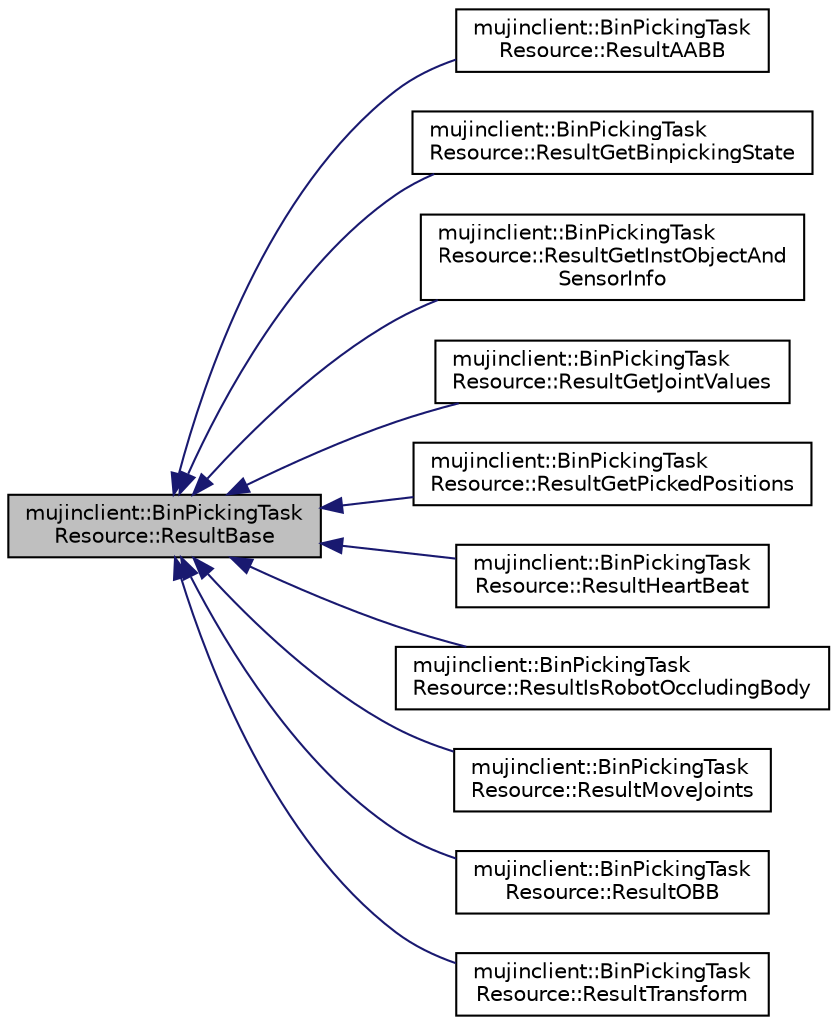 digraph "mujinclient::BinPickingTaskResource::ResultBase"
{
  bgcolor="transparent";
  edge [fontname="Helvetica",fontsize="10",labelfontname="Helvetica",labelfontsize="10"];
  node [fontname="Helvetica",fontsize="10",shape=record];
  rankdir="LR";
  Node1 [label="mujinclient::BinPickingTask\lResource::ResultBase",height=0.2,width=0.4,color="black", fillcolor="grey75", style="filled" fontcolor="black"];
  Node1 -> Node2 [dir="back",color="midnightblue",fontsize="10",style="solid",fontname="Helvetica"];
  Node2 [label="mujinclient::BinPickingTask\lResource::ResultAABB",height=0.2,width=0.4,color="black",URL="$structmujinclient_1_1BinPickingTaskResource_1_1ResultAABB.html"];
  Node1 -> Node3 [dir="back",color="midnightblue",fontsize="10",style="solid",fontname="Helvetica"];
  Node3 [label="mujinclient::BinPickingTask\lResource::ResultGetBinpickingState",height=0.2,width=0.4,color="black",URL="$structmujinclient_1_1BinPickingTaskResource_1_1ResultGetBinpickingState.html"];
  Node1 -> Node4 [dir="back",color="midnightblue",fontsize="10",style="solid",fontname="Helvetica"];
  Node4 [label="mujinclient::BinPickingTask\lResource::ResultGetInstObjectAnd\lSensorInfo",height=0.2,width=0.4,color="black",URL="$structmujinclient_1_1BinPickingTaskResource_1_1ResultGetInstObjectAndSensorInfo.html"];
  Node1 -> Node5 [dir="back",color="midnightblue",fontsize="10",style="solid",fontname="Helvetica"];
  Node5 [label="mujinclient::BinPickingTask\lResource::ResultGetJointValues",height=0.2,width=0.4,color="black",URL="$structmujinclient_1_1BinPickingTaskResource_1_1ResultGetJointValues.html"];
  Node1 -> Node6 [dir="back",color="midnightblue",fontsize="10",style="solid",fontname="Helvetica"];
  Node6 [label="mujinclient::BinPickingTask\lResource::ResultGetPickedPositions",height=0.2,width=0.4,color="black",URL="$structmujinclient_1_1BinPickingTaskResource_1_1ResultGetPickedPositions.html"];
  Node1 -> Node7 [dir="back",color="midnightblue",fontsize="10",style="solid",fontname="Helvetica"];
  Node7 [label="mujinclient::BinPickingTask\lResource::ResultHeartBeat",height=0.2,width=0.4,color="black",URL="$structmujinclient_1_1BinPickingTaskResource_1_1ResultHeartBeat.html"];
  Node1 -> Node8 [dir="back",color="midnightblue",fontsize="10",style="solid",fontname="Helvetica"];
  Node8 [label="mujinclient::BinPickingTask\lResource::ResultIsRobotOccludingBody",height=0.2,width=0.4,color="black",URL="$structmujinclient_1_1BinPickingTaskResource_1_1ResultIsRobotOccludingBody.html"];
  Node1 -> Node9 [dir="back",color="midnightblue",fontsize="10",style="solid",fontname="Helvetica"];
  Node9 [label="mujinclient::BinPickingTask\lResource::ResultMoveJoints",height=0.2,width=0.4,color="black",URL="$structmujinclient_1_1BinPickingTaskResource_1_1ResultMoveJoints.html"];
  Node1 -> Node10 [dir="back",color="midnightblue",fontsize="10",style="solid",fontname="Helvetica"];
  Node10 [label="mujinclient::BinPickingTask\lResource::ResultOBB",height=0.2,width=0.4,color="black",URL="$structmujinclient_1_1BinPickingTaskResource_1_1ResultOBB.html"];
  Node1 -> Node11 [dir="back",color="midnightblue",fontsize="10",style="solid",fontname="Helvetica"];
  Node11 [label="mujinclient::BinPickingTask\lResource::ResultTransform",height=0.2,width=0.4,color="black",URL="$structmujinclient_1_1BinPickingTaskResource_1_1ResultTransform.html"];
}
